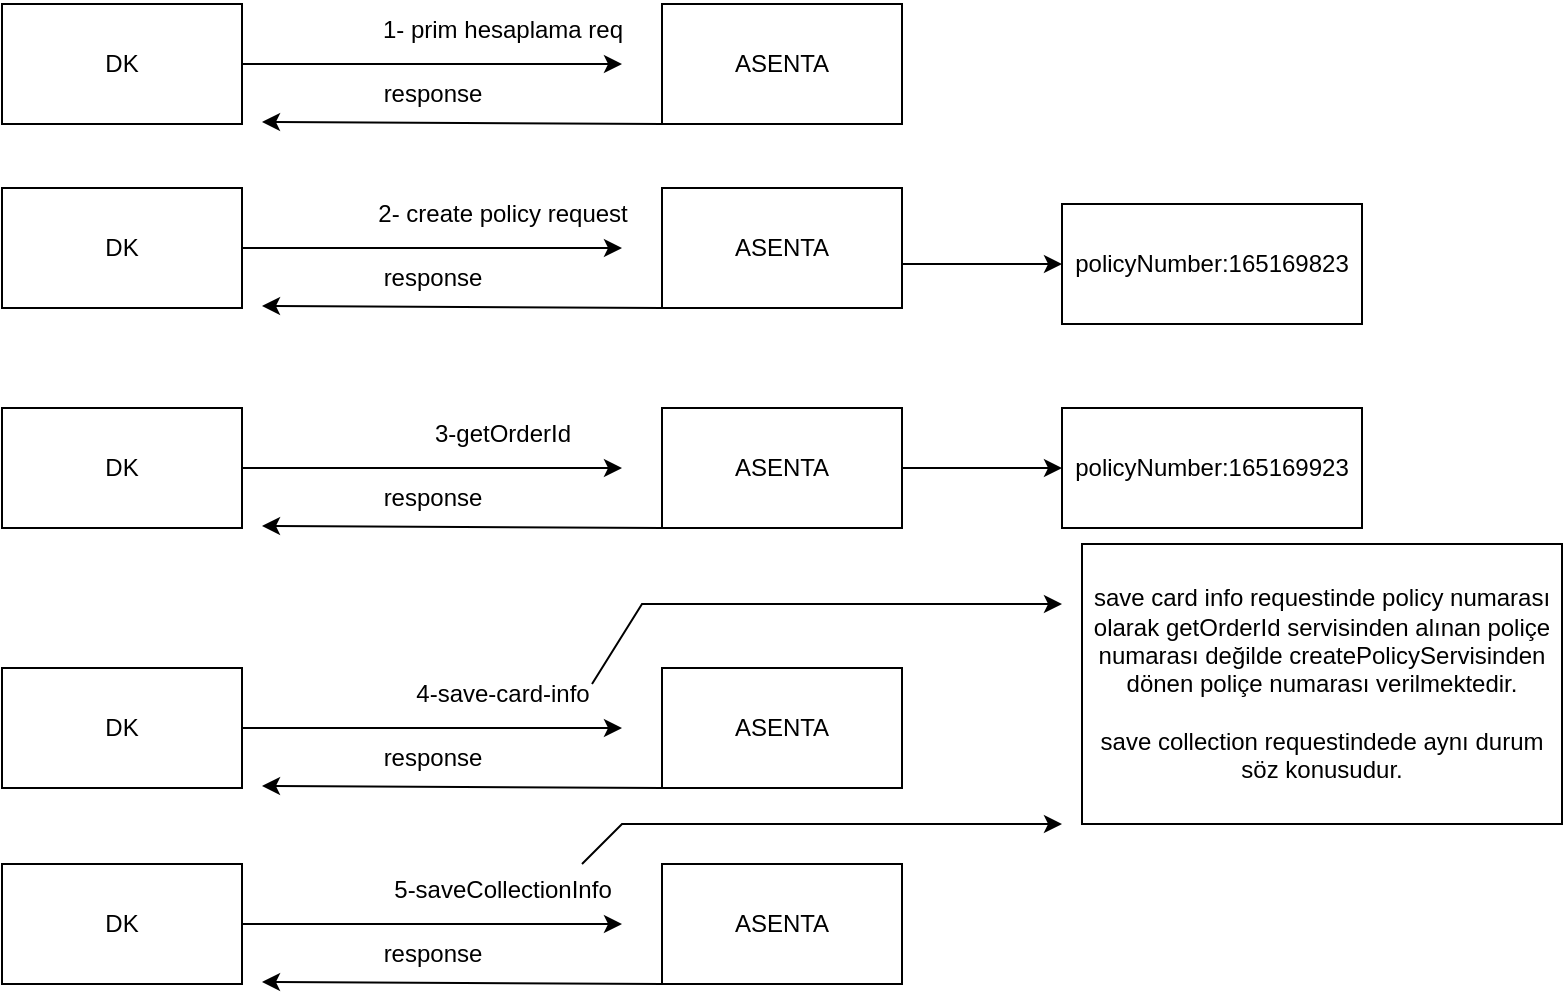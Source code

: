 <mxfile version="21.4.0" type="github">
  <diagram id="4Qxijwy8q1iDi9S5_9yi" name="Page-1">
    <mxGraphModel dx="1050" dy="573" grid="1" gridSize="10" guides="1" tooltips="1" connect="1" arrows="1" fold="1" page="1" pageScale="1" pageWidth="850" pageHeight="1100" math="0" shadow="0">
      <root>
        <mxCell id="0" />
        <mxCell id="1" parent="0" />
        <mxCell id="-8IE5p7ZlNWc5wAuN7pc-12" value="" style="edgeStyle=orthogonalEdgeStyle;rounded=0;orthogonalLoop=1;jettySize=auto;html=1;" edge="1" parent="1" source="-8IE5p7ZlNWc5wAuN7pc-1">
          <mxGeometry relative="1" as="geometry">
            <mxPoint x="360" y="90" as="targetPoint" />
          </mxGeometry>
        </mxCell>
        <mxCell id="-8IE5p7ZlNWc5wAuN7pc-1" value="DK" style="rounded=0;whiteSpace=wrap;html=1;" vertex="1" parent="1">
          <mxGeometry x="50" y="60" width="120" height="60" as="geometry" />
        </mxCell>
        <mxCell id="-8IE5p7ZlNWc5wAuN7pc-2" value="ASENTA" style="rounded=0;whiteSpace=wrap;html=1;" vertex="1" parent="1">
          <mxGeometry x="380" y="60" width="120" height="60" as="geometry" />
        </mxCell>
        <mxCell id="-8IE5p7ZlNWc5wAuN7pc-13" value="1- prim hesaplama req" style="text;html=1;align=center;verticalAlign=middle;resizable=0;points=[];autosize=1;strokeColor=none;fillColor=none;" vertex="1" parent="1">
          <mxGeometry x="230" y="58" width="140" height="30" as="geometry" />
        </mxCell>
        <mxCell id="-8IE5p7ZlNWc5wAuN7pc-15" value="" style="endArrow=classic;html=1;rounded=0;exitX=0;exitY=1;exitDx=0;exitDy=0;" edge="1" parent="1" source="-8IE5p7ZlNWc5wAuN7pc-2">
          <mxGeometry width="50" height="50" relative="1" as="geometry">
            <mxPoint x="350" y="119" as="sourcePoint" />
            <mxPoint x="180" y="119" as="targetPoint" />
          </mxGeometry>
        </mxCell>
        <mxCell id="-8IE5p7ZlNWc5wAuN7pc-16" value="response" style="text;html=1;align=center;verticalAlign=middle;resizable=0;points=[];autosize=1;strokeColor=none;fillColor=none;" vertex="1" parent="1">
          <mxGeometry x="230" y="90" width="70" height="30" as="geometry" />
        </mxCell>
        <mxCell id="-8IE5p7ZlNWc5wAuN7pc-17" value="" style="edgeStyle=orthogonalEdgeStyle;rounded=0;orthogonalLoop=1;jettySize=auto;html=1;" edge="1" parent="1" source="-8IE5p7ZlNWc5wAuN7pc-18">
          <mxGeometry relative="1" as="geometry">
            <mxPoint x="360" y="182" as="targetPoint" />
          </mxGeometry>
        </mxCell>
        <mxCell id="-8IE5p7ZlNWc5wAuN7pc-18" value="DK" style="rounded=0;whiteSpace=wrap;html=1;" vertex="1" parent="1">
          <mxGeometry x="50" y="152" width="120" height="60" as="geometry" />
        </mxCell>
        <mxCell id="-8IE5p7ZlNWc5wAuN7pc-19" value="ASENTA" style="rounded=0;whiteSpace=wrap;html=1;" vertex="1" parent="1">
          <mxGeometry x="380" y="152" width="120" height="60" as="geometry" />
        </mxCell>
        <mxCell id="-8IE5p7ZlNWc5wAuN7pc-20" value="2- create policy request" style="text;html=1;align=center;verticalAlign=middle;resizable=0;points=[];autosize=1;strokeColor=none;fillColor=none;" vertex="1" parent="1">
          <mxGeometry x="225" y="150" width="150" height="30" as="geometry" />
        </mxCell>
        <mxCell id="-8IE5p7ZlNWc5wAuN7pc-21" value="" style="endArrow=classic;html=1;rounded=0;exitX=0;exitY=1;exitDx=0;exitDy=0;" edge="1" parent="1" source="-8IE5p7ZlNWc5wAuN7pc-19">
          <mxGeometry width="50" height="50" relative="1" as="geometry">
            <mxPoint x="350" y="211" as="sourcePoint" />
            <mxPoint x="180" y="211" as="targetPoint" />
          </mxGeometry>
        </mxCell>
        <mxCell id="-8IE5p7ZlNWc5wAuN7pc-22" value="response" style="text;html=1;align=center;verticalAlign=middle;resizable=0;points=[];autosize=1;strokeColor=none;fillColor=none;" vertex="1" parent="1">
          <mxGeometry x="230" y="182" width="70" height="30" as="geometry" />
        </mxCell>
        <mxCell id="-8IE5p7ZlNWc5wAuN7pc-23" value="" style="edgeStyle=orthogonalEdgeStyle;rounded=0;orthogonalLoop=1;jettySize=auto;html=1;" edge="1" parent="1" source="-8IE5p7ZlNWc5wAuN7pc-24">
          <mxGeometry relative="1" as="geometry">
            <mxPoint x="360" y="292" as="targetPoint" />
          </mxGeometry>
        </mxCell>
        <mxCell id="-8IE5p7ZlNWc5wAuN7pc-24" value="DK" style="rounded=0;whiteSpace=wrap;html=1;" vertex="1" parent="1">
          <mxGeometry x="50" y="262" width="120" height="60" as="geometry" />
        </mxCell>
        <mxCell id="-8IE5p7ZlNWc5wAuN7pc-25" value="ASENTA" style="rounded=0;whiteSpace=wrap;html=1;" vertex="1" parent="1">
          <mxGeometry x="380" y="262" width="120" height="60" as="geometry" />
        </mxCell>
        <mxCell id="-8IE5p7ZlNWc5wAuN7pc-26" value="3-getOrderId" style="text;html=1;align=center;verticalAlign=middle;resizable=0;points=[];autosize=1;strokeColor=none;fillColor=none;" vertex="1" parent="1">
          <mxGeometry x="255" y="260" width="90" height="30" as="geometry" />
        </mxCell>
        <mxCell id="-8IE5p7ZlNWc5wAuN7pc-27" value="" style="endArrow=classic;html=1;rounded=0;exitX=0;exitY=1;exitDx=0;exitDy=0;" edge="1" parent="1" source="-8IE5p7ZlNWc5wAuN7pc-25">
          <mxGeometry width="50" height="50" relative="1" as="geometry">
            <mxPoint x="350" y="321" as="sourcePoint" />
            <mxPoint x="180" y="321" as="targetPoint" />
          </mxGeometry>
        </mxCell>
        <mxCell id="-8IE5p7ZlNWc5wAuN7pc-28" value="response" style="text;html=1;align=center;verticalAlign=middle;resizable=0;points=[];autosize=1;strokeColor=none;fillColor=none;" vertex="1" parent="1">
          <mxGeometry x="230" y="292" width="70" height="30" as="geometry" />
        </mxCell>
        <mxCell id="-8IE5p7ZlNWc5wAuN7pc-29" value="" style="edgeStyle=orthogonalEdgeStyle;rounded=0;orthogonalLoop=1;jettySize=auto;html=1;" edge="1" parent="1" source="-8IE5p7ZlNWc5wAuN7pc-30">
          <mxGeometry relative="1" as="geometry">
            <mxPoint x="360" y="422" as="targetPoint" />
          </mxGeometry>
        </mxCell>
        <mxCell id="-8IE5p7ZlNWc5wAuN7pc-30" value="DK" style="rounded=0;whiteSpace=wrap;html=1;" vertex="1" parent="1">
          <mxGeometry x="50" y="392" width="120" height="60" as="geometry" />
        </mxCell>
        <mxCell id="-8IE5p7ZlNWc5wAuN7pc-31" value="ASENTA" style="rounded=0;whiteSpace=wrap;html=1;" vertex="1" parent="1">
          <mxGeometry x="380" y="392" width="120" height="60" as="geometry" />
        </mxCell>
        <mxCell id="-8IE5p7ZlNWc5wAuN7pc-32" value="4-save-card-info" style="text;html=1;align=center;verticalAlign=middle;resizable=0;points=[];autosize=1;strokeColor=none;fillColor=none;" vertex="1" parent="1">
          <mxGeometry x="245" y="390" width="110" height="30" as="geometry" />
        </mxCell>
        <mxCell id="-8IE5p7ZlNWc5wAuN7pc-33" value="" style="endArrow=classic;html=1;rounded=0;exitX=0;exitY=1;exitDx=0;exitDy=0;" edge="1" parent="1" source="-8IE5p7ZlNWc5wAuN7pc-31">
          <mxGeometry width="50" height="50" relative="1" as="geometry">
            <mxPoint x="350" y="451" as="sourcePoint" />
            <mxPoint x="180" y="451" as="targetPoint" />
          </mxGeometry>
        </mxCell>
        <mxCell id="-8IE5p7ZlNWc5wAuN7pc-34" value="response" style="text;html=1;align=center;verticalAlign=middle;resizable=0;points=[];autosize=1;strokeColor=none;fillColor=none;" vertex="1" parent="1">
          <mxGeometry x="230" y="422" width="70" height="30" as="geometry" />
        </mxCell>
        <mxCell id="-8IE5p7ZlNWc5wAuN7pc-35" value="" style="edgeStyle=orthogonalEdgeStyle;rounded=0;orthogonalLoop=1;jettySize=auto;html=1;" edge="1" parent="1" source="-8IE5p7ZlNWc5wAuN7pc-36">
          <mxGeometry relative="1" as="geometry">
            <mxPoint x="360" y="520" as="targetPoint" />
          </mxGeometry>
        </mxCell>
        <mxCell id="-8IE5p7ZlNWc5wAuN7pc-36" value="DK" style="rounded=0;whiteSpace=wrap;html=1;" vertex="1" parent="1">
          <mxGeometry x="50" y="490" width="120" height="60" as="geometry" />
        </mxCell>
        <mxCell id="-8IE5p7ZlNWc5wAuN7pc-37" value="ASENTA" style="rounded=0;whiteSpace=wrap;html=1;" vertex="1" parent="1">
          <mxGeometry x="380" y="490" width="120" height="60" as="geometry" />
        </mxCell>
        <mxCell id="-8IE5p7ZlNWc5wAuN7pc-38" value="5-saveCollectionInfo" style="text;html=1;align=center;verticalAlign=middle;resizable=0;points=[];autosize=1;strokeColor=none;fillColor=none;" vertex="1" parent="1">
          <mxGeometry x="235" y="488" width="130" height="30" as="geometry" />
        </mxCell>
        <mxCell id="-8IE5p7ZlNWc5wAuN7pc-39" value="" style="endArrow=classic;html=1;rounded=0;exitX=0;exitY=1;exitDx=0;exitDy=0;" edge="1" parent="1" source="-8IE5p7ZlNWc5wAuN7pc-37">
          <mxGeometry width="50" height="50" relative="1" as="geometry">
            <mxPoint x="350" y="549" as="sourcePoint" />
            <mxPoint x="180" y="549" as="targetPoint" />
          </mxGeometry>
        </mxCell>
        <mxCell id="-8IE5p7ZlNWc5wAuN7pc-40" value="response" style="text;html=1;align=center;verticalAlign=middle;resizable=0;points=[];autosize=1;strokeColor=none;fillColor=none;" vertex="1" parent="1">
          <mxGeometry x="230" y="520" width="70" height="30" as="geometry" />
        </mxCell>
        <mxCell id="-8IE5p7ZlNWc5wAuN7pc-41" value="" style="endArrow=classic;html=1;rounded=0;" edge="1" parent="1">
          <mxGeometry width="50" height="50" relative="1" as="geometry">
            <mxPoint x="345" y="400" as="sourcePoint" />
            <mxPoint x="580" y="360" as="targetPoint" />
            <Array as="points">
              <mxPoint x="370" y="360" />
            </Array>
          </mxGeometry>
        </mxCell>
        <mxCell id="-8IE5p7ZlNWc5wAuN7pc-42" value="save card info requestinde policy numarası olarak getOrderId servisinden alınan poliçe numarası değilde createPolicyServisinden dönen poliçe numarası verilmektedir.&lt;br&gt;&lt;br&gt;save collection requestindede aynı durum söz konusudur." style="rounded=0;whiteSpace=wrap;html=1;" vertex="1" parent="1">
          <mxGeometry x="590" y="330" width="240" height="140" as="geometry" />
        </mxCell>
        <mxCell id="-8IE5p7ZlNWc5wAuN7pc-43" value="" style="endArrow=classic;html=1;rounded=0;" edge="1" parent="1">
          <mxGeometry width="50" height="50" relative="1" as="geometry">
            <mxPoint x="340" y="490" as="sourcePoint" />
            <mxPoint x="580" y="470" as="targetPoint" />
            <Array as="points">
              <mxPoint x="360" y="470" />
            </Array>
          </mxGeometry>
        </mxCell>
        <mxCell id="-8IE5p7ZlNWc5wAuN7pc-44" value="" style="endArrow=classic;html=1;rounded=0;" edge="1" parent="1" target="-8IE5p7ZlNWc5wAuN7pc-45">
          <mxGeometry width="50" height="50" relative="1" as="geometry">
            <mxPoint x="500" y="190" as="sourcePoint" />
            <mxPoint x="550" y="190" as="targetPoint" />
          </mxGeometry>
        </mxCell>
        <mxCell id="-8IE5p7ZlNWc5wAuN7pc-45" value="policyNumber:165169823" style="rounded=0;whiteSpace=wrap;html=1;" vertex="1" parent="1">
          <mxGeometry x="580" y="160" width="150" height="60" as="geometry" />
        </mxCell>
        <mxCell id="-8IE5p7ZlNWc5wAuN7pc-47" value="" style="endArrow=classic;html=1;rounded=0;" edge="1" parent="1" target="-8IE5p7ZlNWc5wAuN7pc-48">
          <mxGeometry width="50" height="50" relative="1" as="geometry">
            <mxPoint x="500" y="292" as="sourcePoint" />
            <mxPoint x="550" y="292" as="targetPoint" />
          </mxGeometry>
        </mxCell>
        <mxCell id="-8IE5p7ZlNWc5wAuN7pc-48" value="policyNumber:165169923" style="rounded=0;whiteSpace=wrap;html=1;" vertex="1" parent="1">
          <mxGeometry x="580" y="262" width="150" height="60" as="geometry" />
        </mxCell>
      </root>
    </mxGraphModel>
  </diagram>
</mxfile>

